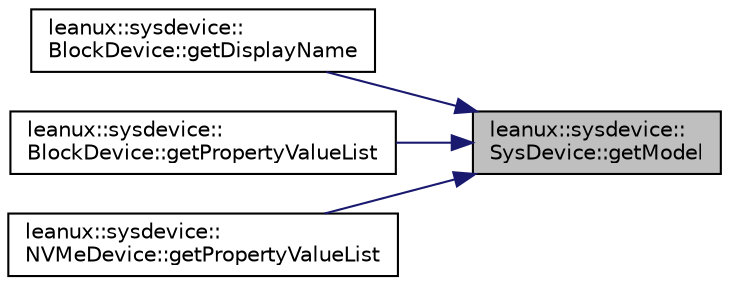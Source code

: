 digraph "leanux::sysdevice::SysDevice::getModel"
{
 // LATEX_PDF_SIZE
  bgcolor="transparent";
  edge [fontname="Helvetica",fontsize="10",labelfontname="Helvetica",labelfontsize="10"];
  node [fontname="Helvetica",fontsize="10",shape=record];
  rankdir="RL";
  Node1 [label="leanux::sysdevice::\lSysDevice::getModel",height=0.2,width=0.4,color="black", fillcolor="grey75", style="filled", fontcolor="black",tooltip=" "];
  Node1 -> Node2 [dir="back",color="midnightblue",fontsize="10",style="solid",fontname="Helvetica"];
  Node2 [label="leanux::sysdevice::\lBlockDevice::getDisplayName",height=0.2,width=0.4,color="black",URL="$classleanux_1_1sysdevice_1_1BlockDevice.html#a575120cf630a3eb5e31b493a9260786f",tooltip=" "];
  Node1 -> Node3 [dir="back",color="midnightblue",fontsize="10",style="solid",fontname="Helvetica"];
  Node3 [label="leanux::sysdevice::\lBlockDevice::getPropertyValueList",height=0.2,width=0.4,color="black",URL="$classleanux_1_1sysdevice_1_1BlockDevice.html#a591c377c1807e5c333738d24ec3e88ef",tooltip=" "];
  Node1 -> Node4 [dir="back",color="midnightblue",fontsize="10",style="solid",fontname="Helvetica"];
  Node4 [label="leanux::sysdevice::\lNVMeDevice::getPropertyValueList",height=0.2,width=0.4,color="black",URL="$classleanux_1_1sysdevice_1_1NVMeDevice.html#ad7e8752666421aa75de8fd7de9a50269",tooltip=" "];
}
